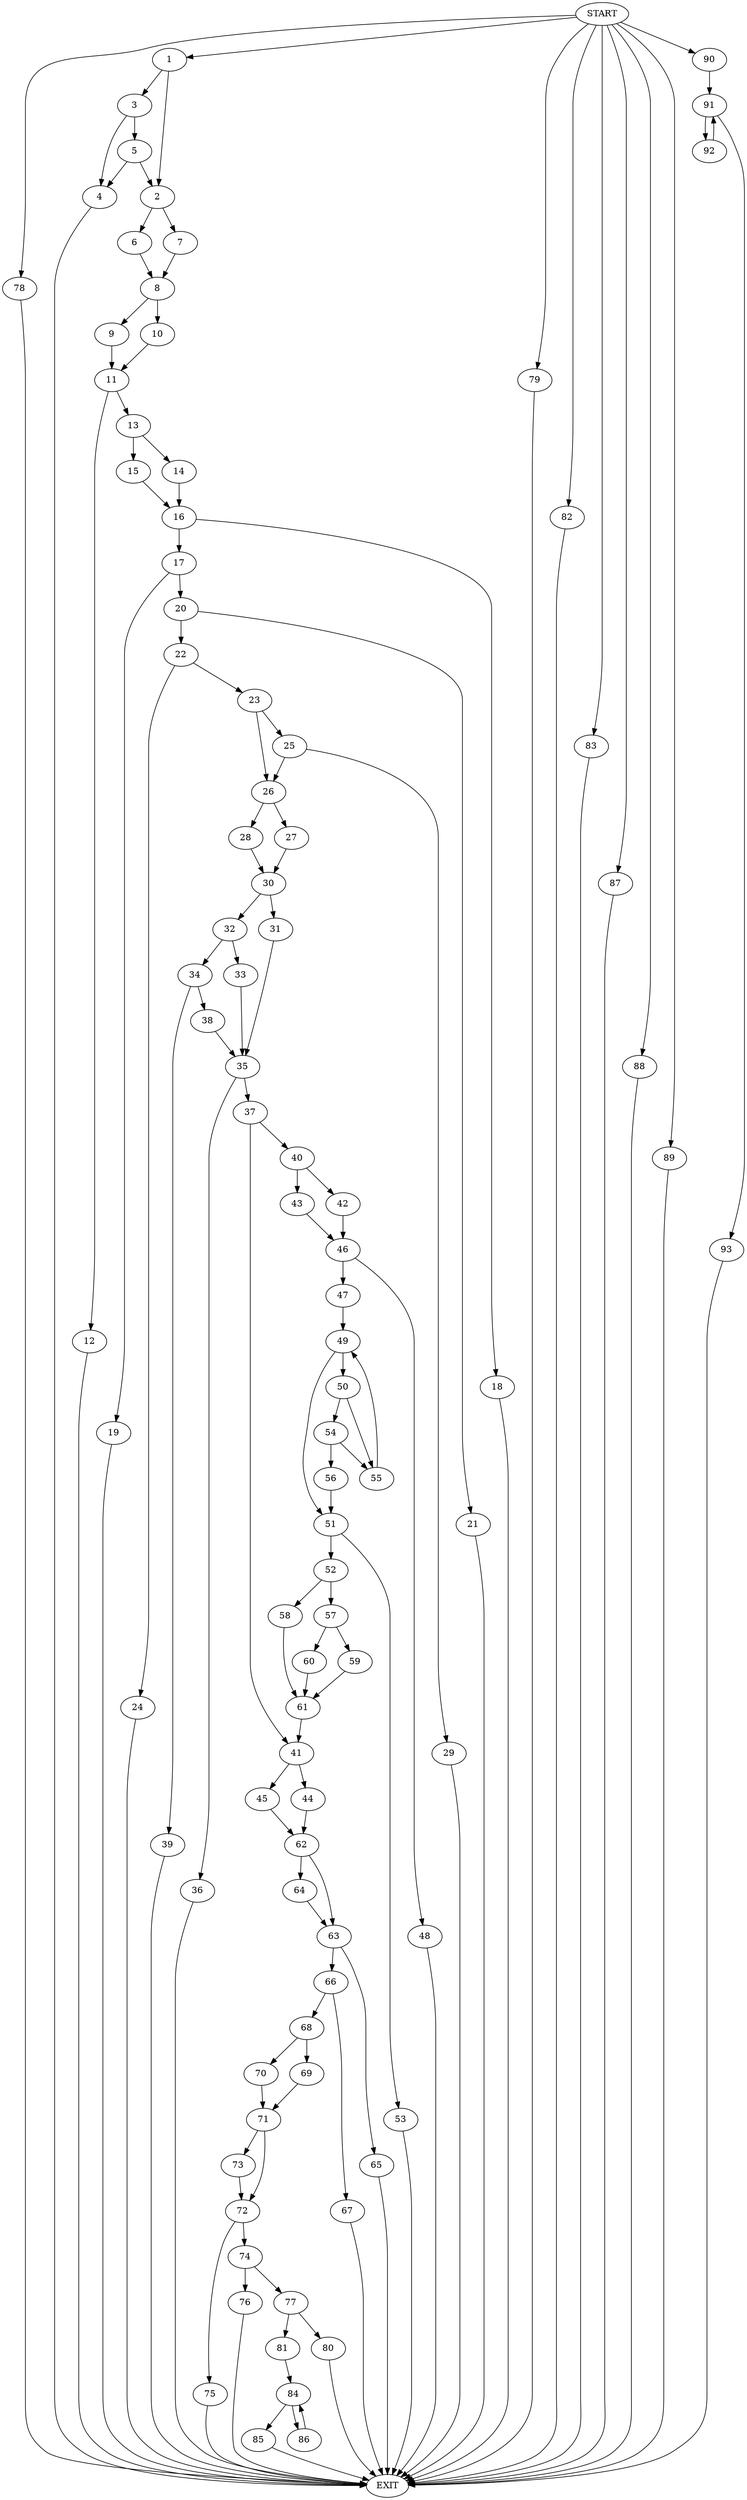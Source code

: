digraph {
0 [label="START"]
94 [label="EXIT"]
0 -> 1
1 -> 2
1 -> 3
3 -> 4
3 -> 5
2 -> 6
2 -> 7
5 -> 2
5 -> 4
4 -> 94
6 -> 8
7 -> 8
8 -> 9
8 -> 10
10 -> 11
9 -> 11
11 -> 12
11 -> 13
12 -> 94
13 -> 14
13 -> 15
15 -> 16
14 -> 16
16 -> 17
16 -> 18
17 -> 19
17 -> 20
18 -> 94
19 -> 94
20 -> 21
20 -> 22
22 -> 23
22 -> 24
21 -> 94
23 -> 25
23 -> 26
24 -> 94
26 -> 27
26 -> 28
25 -> 29
25 -> 26
29 -> 94
28 -> 30
27 -> 30
30 -> 31
30 -> 32
32 -> 33
32 -> 34
31 -> 35
35 -> 36
35 -> 37
33 -> 35
34 -> 38
34 -> 39
38 -> 35
39 -> 94
37 -> 40
37 -> 41
36 -> 94
40 -> 42
40 -> 43
41 -> 44
41 -> 45
43 -> 46
42 -> 46
46 -> 47
46 -> 48
48 -> 94
47 -> 49
49 -> 50
49 -> 51
51 -> 52
51 -> 53
50 -> 54
50 -> 55
55 -> 49
54 -> 56
54 -> 55
56 -> 51
53 -> 94
52 -> 57
52 -> 58
57 -> 59
57 -> 60
58 -> 61
61 -> 41
59 -> 61
60 -> 61
44 -> 62
45 -> 62
62 -> 63
62 -> 64
64 -> 63
63 -> 65
63 -> 66
66 -> 67
66 -> 68
65 -> 94
67 -> 94
68 -> 69
68 -> 70
69 -> 71
70 -> 71
71 -> 72
71 -> 73
73 -> 72
72 -> 74
72 -> 75
75 -> 94
74 -> 76
74 -> 77
0 -> 78
78 -> 94
0 -> 79
79 -> 94
77 -> 80
77 -> 81
76 -> 94
0 -> 82
82 -> 94
0 -> 83
83 -> 94
80 -> 94
81 -> 84
84 -> 85
84 -> 86
0 -> 87
87 -> 94
0 -> 88
88 -> 94
0 -> 89
89 -> 94
85 -> 94
86 -> 84
0 -> 90
90 -> 91
91 -> 92
91 -> 93
92 -> 91
93 -> 94
}
